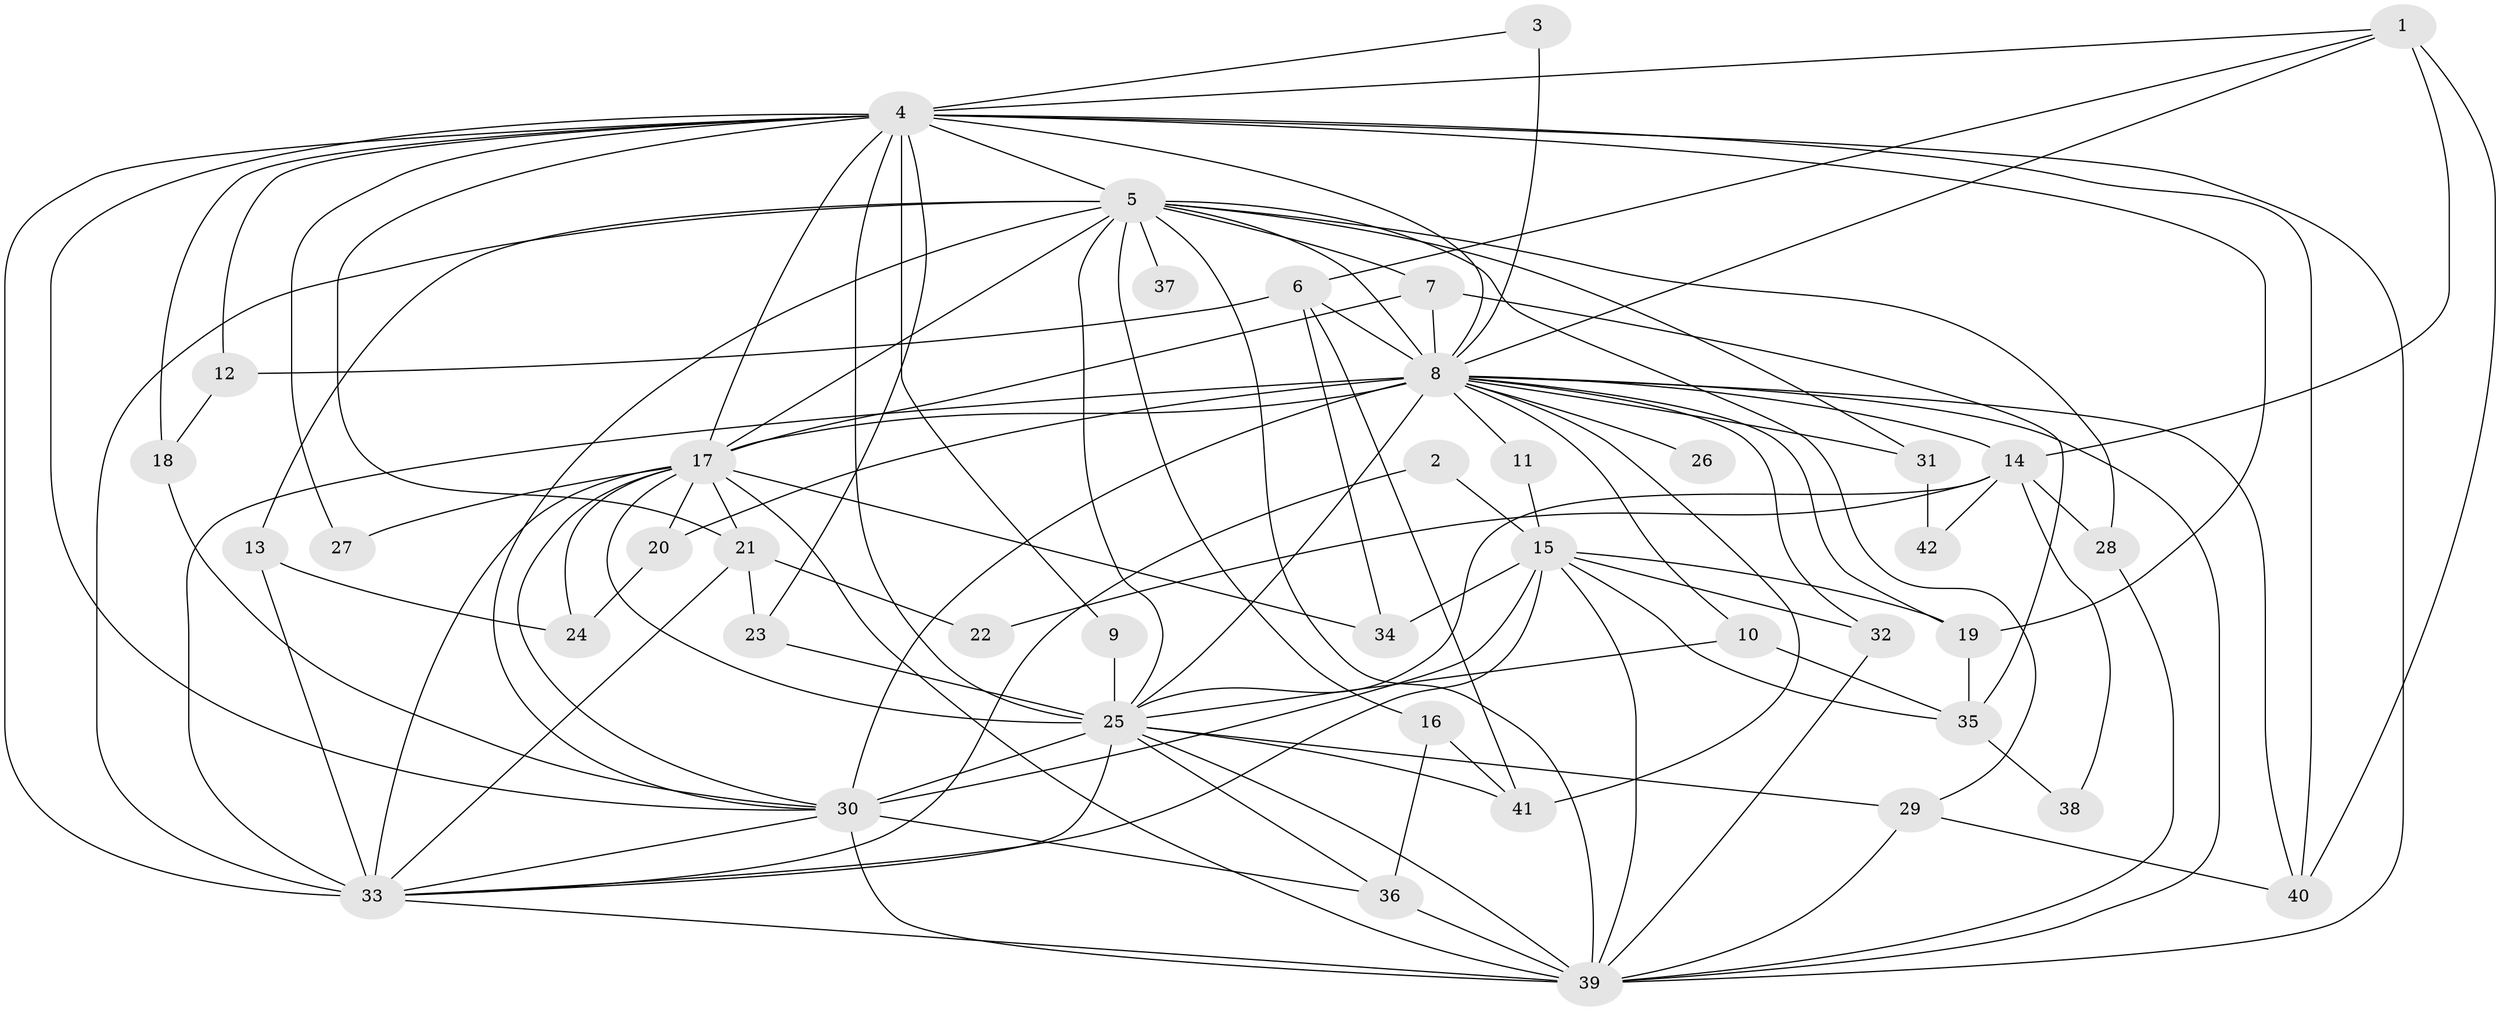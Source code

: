 // original degree distribution, {19: 0.012048192771084338, 13: 0.024096385542168676, 23: 0.024096385542168676, 16: 0.012048192771084338, 17: 0.012048192771084338, 21: 0.024096385542168676, 14: 0.012048192771084338, 2: 0.5301204819277109, 3: 0.20481927710843373, 7: 0.012048192771084338, 5: 0.04819277108433735, 6: 0.012048192771084338, 10: 0.012048192771084338, 4: 0.060240963855421686}
// Generated by graph-tools (version 1.1) at 2025/36/03/04/25 23:36:18]
// undirected, 42 vertices, 113 edges
graph export_dot {
  node [color=gray90,style=filled];
  1;
  2;
  3;
  4;
  5;
  6;
  7;
  8;
  9;
  10;
  11;
  12;
  13;
  14;
  15;
  16;
  17;
  18;
  19;
  20;
  21;
  22;
  23;
  24;
  25;
  26;
  27;
  28;
  29;
  30;
  31;
  32;
  33;
  34;
  35;
  36;
  37;
  38;
  39;
  40;
  41;
  42;
  1 -- 4 [weight=1.0];
  1 -- 6 [weight=1.0];
  1 -- 8 [weight=1.0];
  1 -- 14 [weight=1.0];
  1 -- 40 [weight=1.0];
  2 -- 15 [weight=1.0];
  2 -- 33 [weight=1.0];
  3 -- 4 [weight=1.0];
  3 -- 8 [weight=1.0];
  4 -- 5 [weight=2.0];
  4 -- 8 [weight=3.0];
  4 -- 9 [weight=1.0];
  4 -- 12 [weight=1.0];
  4 -- 17 [weight=1.0];
  4 -- 18 [weight=1.0];
  4 -- 19 [weight=1.0];
  4 -- 21 [weight=1.0];
  4 -- 23 [weight=1.0];
  4 -- 25 [weight=2.0];
  4 -- 27 [weight=2.0];
  4 -- 30 [weight=1.0];
  4 -- 33 [weight=2.0];
  4 -- 39 [weight=1.0];
  4 -- 40 [weight=1.0];
  5 -- 7 [weight=1.0];
  5 -- 8 [weight=2.0];
  5 -- 13 [weight=1.0];
  5 -- 16 [weight=1.0];
  5 -- 17 [weight=1.0];
  5 -- 25 [weight=1.0];
  5 -- 28 [weight=1.0];
  5 -- 29 [weight=1.0];
  5 -- 30 [weight=1.0];
  5 -- 31 [weight=1.0];
  5 -- 33 [weight=2.0];
  5 -- 37 [weight=1.0];
  5 -- 39 [weight=2.0];
  6 -- 8 [weight=2.0];
  6 -- 12 [weight=1.0];
  6 -- 34 [weight=1.0];
  6 -- 41 [weight=1.0];
  7 -- 8 [weight=1.0];
  7 -- 17 [weight=1.0];
  7 -- 35 [weight=1.0];
  8 -- 10 [weight=1.0];
  8 -- 11 [weight=1.0];
  8 -- 14 [weight=1.0];
  8 -- 17 [weight=3.0];
  8 -- 19 [weight=1.0];
  8 -- 20 [weight=1.0];
  8 -- 25 [weight=3.0];
  8 -- 26 [weight=1.0];
  8 -- 30 [weight=3.0];
  8 -- 31 [weight=2.0];
  8 -- 32 [weight=2.0];
  8 -- 33 [weight=4.0];
  8 -- 39 [weight=2.0];
  8 -- 40 [weight=1.0];
  8 -- 41 [weight=1.0];
  9 -- 25 [weight=2.0];
  10 -- 25 [weight=1.0];
  10 -- 35 [weight=1.0];
  11 -- 15 [weight=1.0];
  12 -- 18 [weight=1.0];
  13 -- 24 [weight=1.0];
  13 -- 33 [weight=1.0];
  14 -- 22 [weight=1.0];
  14 -- 25 [weight=1.0];
  14 -- 28 [weight=1.0];
  14 -- 38 [weight=1.0];
  14 -- 42 [weight=1.0];
  15 -- 19 [weight=1.0];
  15 -- 30 [weight=1.0];
  15 -- 32 [weight=1.0];
  15 -- 33 [weight=2.0];
  15 -- 34 [weight=1.0];
  15 -- 35 [weight=1.0];
  15 -- 39 [weight=1.0];
  16 -- 36 [weight=1.0];
  16 -- 41 [weight=1.0];
  17 -- 20 [weight=1.0];
  17 -- 21 [weight=1.0];
  17 -- 24 [weight=1.0];
  17 -- 25 [weight=1.0];
  17 -- 27 [weight=1.0];
  17 -- 30 [weight=1.0];
  17 -- 33 [weight=4.0];
  17 -- 34 [weight=1.0];
  17 -- 39 [weight=1.0];
  18 -- 30 [weight=1.0];
  19 -- 35 [weight=1.0];
  20 -- 24 [weight=1.0];
  21 -- 22 [weight=1.0];
  21 -- 23 [weight=1.0];
  21 -- 33 [weight=1.0];
  23 -- 25 [weight=1.0];
  25 -- 29 [weight=1.0];
  25 -- 30 [weight=1.0];
  25 -- 33 [weight=4.0];
  25 -- 36 [weight=1.0];
  25 -- 39 [weight=1.0];
  25 -- 41 [weight=1.0];
  28 -- 39 [weight=1.0];
  29 -- 39 [weight=1.0];
  29 -- 40 [weight=1.0];
  30 -- 33 [weight=2.0];
  30 -- 36 [weight=1.0];
  30 -- 39 [weight=1.0];
  31 -- 42 [weight=1.0];
  32 -- 39 [weight=1.0];
  33 -- 39 [weight=2.0];
  35 -- 38 [weight=1.0];
  36 -- 39 [weight=2.0];
}
